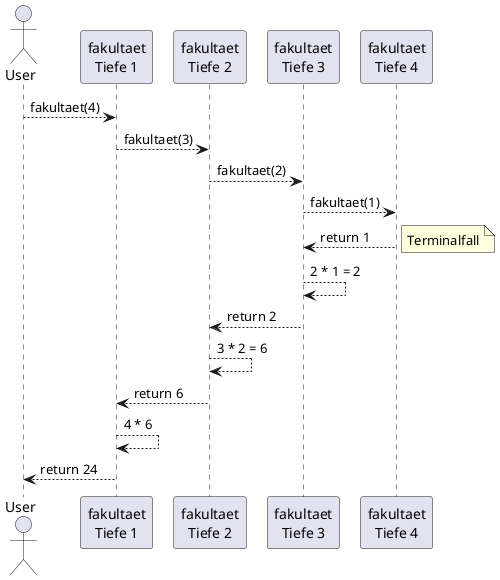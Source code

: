 @startuml seq-fac

actor User

participant t1 as "fakultaet\nTiefe 1"
participant t2 as "fakultaet\nTiefe 2"
participant t3 as "fakultaet\nTiefe 3"
participant t4 as "fakultaet\nTiefe 4"

User --> t1 : fakultaet(4)
t1 --> t2 : fakultaet(3)
t2 --> t3 : fakultaet(2)
t3 --> t4 : fakultaet(1)
t4 --> t3 : return 1
note right: Terminalfall
t3 --> t3 : 2 * 1 = 2
t3 --> t2 : return 2
t2 --> t2 : 3 * 2 = 6
t2 --> t1 : return 6
t1 --> t1 : 4 * 6
t1 --> User : return 24

@enduml

@startuml seq-ggt

actor User

participant t1 as "ggT\nTiefe 1"
participant t2 as "ggT\nTiefe 2"
participant t3 as "ggT\nTiefe 3"
participant t4 as "ggT\nTiefe 4"
participant t5 as "ggT\nTiefe 5"
participant t6 as "ggT\nTiefe 6"
participant t7 as "ggT\nTiefe 7"


User --> t1 : ggT(16, 38)
t1 --> t2 : ggT(16, 22)
t2 --> t3 : ggT(16, 6)
t3 --> t4 : ggT(10, 6)
t4 --> t5 : ggT(4, 6)
t5 --> t6 : ggT(4, 2)
t6 --> t7 : ggT(2, 2)
t7 --> t6 : return 2
note right: Terminalfall
t6 --> t5 : return 2
t5 --> t4 : return 2
t4 --> t3 : return 2
t3 --> t2 : return 2
t2 --> t1 : return 2
t1 --> User : return 2

@enduml
